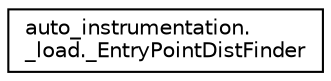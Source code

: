digraph "Graphical Class Hierarchy"
{
 // LATEX_PDF_SIZE
  edge [fontname="Helvetica",fontsize="10",labelfontname="Helvetica",labelfontsize="10"];
  node [fontname="Helvetica",fontsize="10",shape=record];
  rankdir="LR";
  Node0 [label="auto_instrumentation.\l_load._EntryPointDistFinder",height=0.2,width=0.4,color="black", fillcolor="white", style="filled",URL="$classauto__instrumentation_1_1__load_1_1__EntryPointDistFinder.html",tooltip=" "];
}
